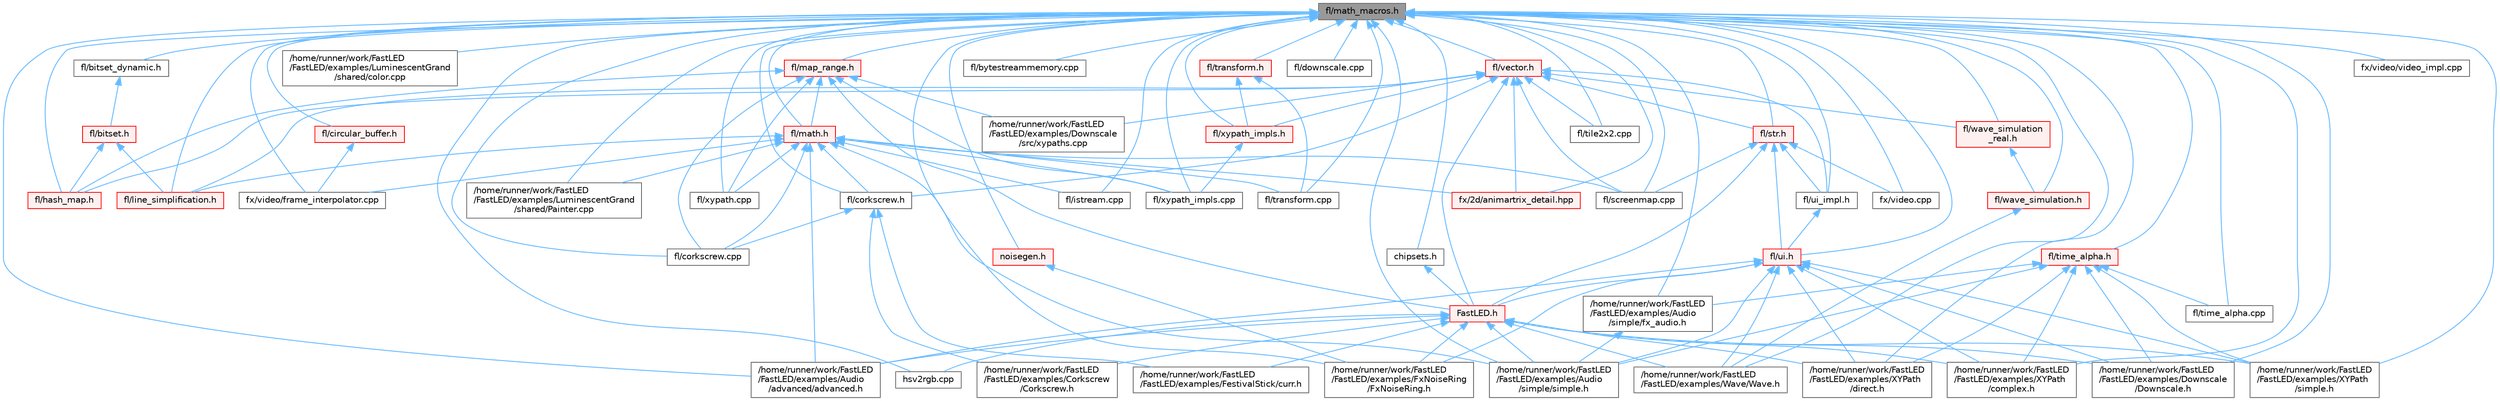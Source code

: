 digraph "fl/math_macros.h"
{
 // INTERACTIVE_SVG=YES
 // LATEX_PDF_SIZE
  bgcolor="transparent";
  edge [fontname=Helvetica,fontsize=10,labelfontname=Helvetica,labelfontsize=10];
  node [fontname=Helvetica,fontsize=10,shape=box,height=0.2,width=0.4];
  Node1 [id="Node000001",label="fl/math_macros.h",height=0.2,width=0.4,color="gray40", fillcolor="grey60", style="filled", fontcolor="black",tooltip=" "];
  Node1 -> Node2 [id="edge1_Node000001_Node000002",dir="back",color="steelblue1",style="solid",tooltip=" "];
  Node2 [id="Node000002",label="/home/runner/work/FastLED\l/FastLED/examples/Audio\l/advanced/advanced.h",height=0.2,width=0.4,color="grey40", fillcolor="white", style="filled",URL="$da/dc7/advanced_8h.html",tooltip=" "];
  Node1 -> Node3 [id="edge2_Node000001_Node000003",dir="back",color="steelblue1",style="solid",tooltip=" "];
  Node3 [id="Node000003",label="/home/runner/work/FastLED\l/FastLED/examples/Audio\l/simple/fx_audio.h",height=0.2,width=0.4,color="grey40", fillcolor="white", style="filled",URL="$dd/da9/fx__audio_8h.html",tooltip=" "];
  Node3 -> Node4 [id="edge3_Node000003_Node000004",dir="back",color="steelblue1",style="solid",tooltip=" "];
  Node4 [id="Node000004",label="/home/runner/work/FastLED\l/FastLED/examples/Audio\l/simple/simple.h",height=0.2,width=0.4,color="grey40", fillcolor="white", style="filled",URL="$db/d49/_audio_2simple_2simple_8h.html",tooltip=" "];
  Node1 -> Node4 [id="edge4_Node000001_Node000004",dir="back",color="steelblue1",style="solid",tooltip=" "];
  Node1 -> Node5 [id="edge5_Node000001_Node000005",dir="back",color="steelblue1",style="solid",tooltip=" "];
  Node5 [id="Node000005",label="/home/runner/work/FastLED\l/FastLED/examples/Downscale\l/Downscale.h",height=0.2,width=0.4,color="grey40", fillcolor="white", style="filled",URL="$d6/d1a/examples_2_downscale_2downscale_8h.html",tooltip=" "];
  Node1 -> Node6 [id="edge6_Node000001_Node000006",dir="back",color="steelblue1",style="solid",tooltip=" "];
  Node6 [id="Node000006",label="/home/runner/work/FastLED\l/FastLED/examples/FxNoiseRing\l/FxNoiseRing.h",height=0.2,width=0.4,color="grey40", fillcolor="white", style="filled",URL="$d5/d77/_fx_noise_ring_8h.html",tooltip=" "];
  Node1 -> Node7 [id="edge7_Node000001_Node000007",dir="back",color="steelblue1",style="solid",tooltip=" "];
  Node7 [id="Node000007",label="/home/runner/work/FastLED\l/FastLED/examples/LuminescentGrand\l/shared/Painter.cpp",height=0.2,width=0.4,color="grey40", fillcolor="white", style="filled",URL="$db/d33/_painter_8cpp.html",tooltip=" "];
  Node1 -> Node8 [id="edge8_Node000001_Node000008",dir="back",color="steelblue1",style="solid",tooltip=" "];
  Node8 [id="Node000008",label="/home/runner/work/FastLED\l/FastLED/examples/LuminescentGrand\l/shared/color.cpp",height=0.2,width=0.4,color="grey40", fillcolor="white", style="filled",URL="$d3/d03/color_8cpp.html",tooltip=" "];
  Node1 -> Node9 [id="edge9_Node000001_Node000009",dir="back",color="steelblue1",style="solid",tooltip=" "];
  Node9 [id="Node000009",label="/home/runner/work/FastLED\l/FastLED/examples/Wave/Wave.h",height=0.2,width=0.4,color="grey40", fillcolor="white", style="filled",URL="$d8/d78/examples_2_wave_2wave_8h.html",tooltip=" "];
  Node1 -> Node10 [id="edge10_Node000001_Node000010",dir="back",color="steelblue1",style="solid",tooltip=" "];
  Node10 [id="Node000010",label="/home/runner/work/FastLED\l/FastLED/examples/XYPath\l/complex.h",height=0.2,width=0.4,color="grey40", fillcolor="white", style="filled",URL="$d7/d3b/complex_8h.html",tooltip=" "];
  Node1 -> Node11 [id="edge11_Node000001_Node000011",dir="back",color="steelblue1",style="solid",tooltip=" "];
  Node11 [id="Node000011",label="/home/runner/work/FastLED\l/FastLED/examples/XYPath\l/direct.h",height=0.2,width=0.4,color="grey40", fillcolor="white", style="filled",URL="$d6/daf/direct_8h.html",tooltip=" "];
  Node1 -> Node12 [id="edge12_Node000001_Node000012",dir="back",color="steelblue1",style="solid",tooltip=" "];
  Node12 [id="Node000012",label="/home/runner/work/FastLED\l/FastLED/examples/XYPath\l/simple.h",height=0.2,width=0.4,color="grey40", fillcolor="white", style="filled",URL="$d3/d52/_x_y_path_2simple_8h.html",tooltip=" "];
  Node1 -> Node13 [id="edge13_Node000001_Node000013",dir="back",color="steelblue1",style="solid",tooltip=" "];
  Node13 [id="Node000013",label="chipsets.h",height=0.2,width=0.4,color="grey40", fillcolor="white", style="filled",URL="$db/d66/chipsets_8h.html",tooltip="Contains the bulk of the definitions for the various LED chipsets supported."];
  Node13 -> Node14 [id="edge14_Node000013_Node000014",dir="back",color="steelblue1",style="solid",tooltip=" "];
  Node14 [id="Node000014",label="FastLED.h",height=0.2,width=0.4,color="red", fillcolor="#FFF0F0", style="filled",URL="$db/d97/_fast_l_e_d_8h.html",tooltip="central include file for FastLED, defines the CFastLED class/object"];
  Node14 -> Node2 [id="edge15_Node000014_Node000002",dir="back",color="steelblue1",style="solid",tooltip=" "];
  Node14 -> Node4 [id="edge16_Node000014_Node000004",dir="back",color="steelblue1",style="solid",tooltip=" "];
  Node14 -> Node36 [id="edge17_Node000014_Node000036",dir="back",color="steelblue1",style="solid",tooltip=" "];
  Node36 [id="Node000036",label="/home/runner/work/FastLED\l/FastLED/examples/Corkscrew\l/Corkscrew.h",height=0.2,width=0.4,color="grey40", fillcolor="white", style="filled",URL="$df/d40/examples_2_corkscrew_2corkscrew_8h.html",tooltip=" "];
  Node14 -> Node5 [id="edge18_Node000014_Node000005",dir="back",color="steelblue1",style="solid",tooltip=" "];
  Node14 -> Node46 [id="edge19_Node000014_Node000046",dir="back",color="steelblue1",style="solid",tooltip=" "];
  Node46 [id="Node000046",label="/home/runner/work/FastLED\l/FastLED/examples/FestivalStick/curr.h",height=0.2,width=0.4,color="grey40", fillcolor="white", style="filled",URL="$d4/d06/curr_8h.html",tooltip=" "];
  Node14 -> Node6 [id="edge20_Node000014_Node000006",dir="back",color="steelblue1",style="solid",tooltip=" "];
  Node14 -> Node9 [id="edge21_Node000014_Node000009",dir="back",color="steelblue1",style="solid",tooltip=" "];
  Node14 -> Node10 [id="edge22_Node000014_Node000010",dir="back",color="steelblue1",style="solid",tooltip=" "];
  Node14 -> Node11 [id="edge23_Node000014_Node000011",dir="back",color="steelblue1",style="solid",tooltip=" "];
  Node14 -> Node12 [id="edge24_Node000014_Node000012",dir="back",color="steelblue1",style="solid",tooltip=" "];
  Node14 -> Node141 [id="edge25_Node000014_Node000141",dir="back",color="steelblue1",style="solid",tooltip=" "];
  Node141 [id="Node000141",label="hsv2rgb.cpp",height=0.2,width=0.4,color="grey40", fillcolor="white", style="filled",URL="$df/d9d/hsv2rgb_8cpp.html",tooltip="Functions to convert from the HSV colorspace to the RGB colorspace."];
  Node1 -> Node162 [id="edge26_Node000001_Node000162",dir="back",color="steelblue1",style="solid",tooltip=" "];
  Node162 [id="Node000162",label="fl/bitset_dynamic.h",height=0.2,width=0.4,color="grey40", fillcolor="white", style="filled",URL="$de/d7a/bitset__dynamic_8h.html",tooltip=" "];
  Node162 -> Node163 [id="edge27_Node000162_Node000163",dir="back",color="steelblue1",style="solid",tooltip=" "];
  Node163 [id="Node000163",label="fl/bitset.h",height=0.2,width=0.4,color="red", fillcolor="#FFF0F0", style="filled",URL="$d1/d69/bitset_8h.html",tooltip=" "];
  Node163 -> Node280 [id="edge28_Node000163_Node000280",dir="back",color="steelblue1",style="solid",tooltip=" "];
  Node280 [id="Node000280",label="fl/hash_map.h",height=0.2,width=0.4,color="red", fillcolor="#FFF0F0", style="filled",URL="$d6/d13/hash__map_8h.html",tooltip=" "];
  Node163 -> Node303 [id="edge29_Node000163_Node000303",dir="back",color="steelblue1",style="solid",tooltip=" "];
  Node303 [id="Node000303",label="fl/line_simplification.h",height=0.2,width=0.4,color="red", fillcolor="#FFF0F0", style="filled",URL="$d8/da7/line__simplification_8h.html",tooltip=" "];
  Node1 -> Node259 [id="edge30_Node000001_Node000259",dir="back",color="steelblue1",style="solid",tooltip=" "];
  Node259 [id="Node000259",label="fl/bytestreammemory.cpp",height=0.2,width=0.4,color="grey40", fillcolor="white", style="filled",URL="$de/d95/bytestreammemory_8cpp.html",tooltip=" "];
  Node1 -> Node257 [id="edge31_Node000001_Node000257",dir="back",color="steelblue1",style="solid",tooltip=" "];
  Node257 [id="Node000257",label="fl/circular_buffer.h",height=0.2,width=0.4,color="red", fillcolor="#FFF0F0", style="filled",URL="$d9/d43/circular__buffer_8h.html",tooltip=" "];
  Node257 -> Node199 [id="edge32_Node000257_Node000199",dir="back",color="steelblue1",style="solid",tooltip=" "];
  Node199 [id="Node000199",label="fx/video/frame_interpolator.cpp",height=0.2,width=0.4,color="grey40", fillcolor="white", style="filled",URL="$d5/da4/frame__interpolator_8cpp.html",tooltip=" "];
  Node1 -> Node167 [id="edge33_Node000001_Node000167",dir="back",color="steelblue1",style="solid",tooltip=" "];
  Node167 [id="Node000167",label="fl/corkscrew.cpp",height=0.2,width=0.4,color="grey40", fillcolor="white", style="filled",URL="$d3/d9b/corkscrew_8cpp.html",tooltip=" "];
  Node1 -> Node166 [id="edge34_Node000001_Node000166",dir="back",color="steelblue1",style="solid",tooltip=" "];
  Node166 [id="Node000166",label="fl/corkscrew.h",height=0.2,width=0.4,color="grey40", fillcolor="white", style="filled",URL="$d1/dd4/src_2fl_2corkscrew_8h.html",tooltip="Corkscrew LED strip projection and rendering."];
  Node166 -> Node36 [id="edge35_Node000166_Node000036",dir="back",color="steelblue1",style="solid",tooltip=" "];
  Node166 -> Node46 [id="edge36_Node000166_Node000046",dir="back",color="steelblue1",style="solid",tooltip=" "];
  Node166 -> Node167 [id="edge37_Node000166_Node000167",dir="back",color="steelblue1",style="solid",tooltip=" "];
  Node1 -> Node227 [id="edge38_Node000001_Node000227",dir="back",color="steelblue1",style="solid",tooltip=" "];
  Node227 [id="Node000227",label="fl/downscale.cpp",height=0.2,width=0.4,color="grey40", fillcolor="white", style="filled",URL="$d8/df9/downscale_8cpp.html",tooltip=" "];
  Node1 -> Node280 [id="edge39_Node000001_Node000280",dir="back",color="steelblue1",style="solid",tooltip=" "];
  Node1 -> Node289 [id="edge40_Node000001_Node000289",dir="back",color="steelblue1",style="solid",tooltip=" "];
  Node289 [id="Node000289",label="fl/istream.cpp",height=0.2,width=0.4,color="grey40", fillcolor="white", style="filled",URL="$d7/d52/istream_8cpp.html",tooltip=" "];
  Node1 -> Node303 [id="edge41_Node000001_Node000303",dir="back",color="steelblue1",style="solid",tooltip=" "];
  Node1 -> Node364 [id="edge42_Node000001_Node000364",dir="back",color="steelblue1",style="solid",tooltip=" "];
  Node364 [id="Node000364",label="fl/map_range.h",height=0.2,width=0.4,color="red", fillcolor="#FFF0F0", style="filled",URL="$d1/d47/map__range_8h.html",tooltip=" "];
  Node364 -> Node209 [id="edge43_Node000364_Node000209",dir="back",color="steelblue1",style="solid",tooltip=" "];
  Node209 [id="Node000209",label="/home/runner/work/FastLED\l/FastLED/examples/Downscale\l/src/xypaths.cpp",height=0.2,width=0.4,color="grey40", fillcolor="white", style="filled",URL="$dd/d96/_downscale_2src_2xypaths_8cpp.html",tooltip=" "];
  Node364 -> Node14 [id="edge44_Node000364_Node000014",dir="back",color="steelblue1",style="solid",tooltip=" "];
  Node364 -> Node167 [id="edge45_Node000364_Node000167",dir="back",color="steelblue1",style="solid",tooltip=" "];
  Node364 -> Node280 [id="edge46_Node000364_Node000280",dir="back",color="steelblue1",style="solid",tooltip=" "];
  Node364 -> Node365 [id="edge47_Node000364_Node000365",dir="back",color="steelblue1",style="solid",tooltip=" "];
  Node365 [id="Node000365",label="fl/math.h",height=0.2,width=0.4,color="red", fillcolor="#FFF0F0", style="filled",URL="$df/db1/math_8h.html",tooltip=" "];
  Node365 -> Node2 [id="edge48_Node000365_Node000002",dir="back",color="steelblue1",style="solid",tooltip=" "];
  Node365 -> Node4 [id="edge49_Node000365_Node000004",dir="back",color="steelblue1",style="solid",tooltip=" "];
  Node365 -> Node7 [id="edge50_Node000365_Node000007",dir="back",color="steelblue1",style="solid",tooltip=" "];
  Node365 -> Node167 [id="edge51_Node000365_Node000167",dir="back",color="steelblue1",style="solid",tooltip=" "];
  Node365 -> Node166 [id="edge52_Node000365_Node000166",dir="back",color="steelblue1",style="solid",tooltip=" "];
  Node365 -> Node289 [id="edge53_Node000365_Node000289",dir="back",color="steelblue1",style="solid",tooltip=" "];
  Node365 -> Node303 [id="edge54_Node000365_Node000303",dir="back",color="steelblue1",style="solid",tooltip=" "];
  Node365 -> Node204 [id="edge55_Node000365_Node000204",dir="back",color="steelblue1",style="solid",tooltip=" "];
  Node204 [id="Node000204",label="fl/screenmap.cpp",height=0.2,width=0.4,color="grey40", fillcolor="white", style="filled",URL="$d9/d6f/screenmap_8cpp.html",tooltip=" "];
  Node365 -> Node206 [id="edge56_Node000365_Node000206",dir="back",color="steelblue1",style="solid",tooltip=" "];
  Node206 [id="Node000206",label="fl/transform.cpp",height=0.2,width=0.4,color="grey40", fillcolor="white", style="filled",URL="$d8/d8c/transform_8cpp.html",tooltip=" "];
  Node365 -> Node175 [id="edge57_Node000365_Node000175",dir="back",color="steelblue1",style="solid",tooltip=" "];
  Node175 [id="Node000175",label="fl/xypath.cpp",height=0.2,width=0.4,color="grey40", fillcolor="white", style="filled",URL="$d4/d78/xypath_8cpp.html",tooltip=" "];
  Node365 -> Node176 [id="edge58_Node000365_Node000176",dir="back",color="steelblue1",style="solid",tooltip=" "];
  Node176 [id="Node000176",label="fl/xypath_impls.cpp",height=0.2,width=0.4,color="grey40", fillcolor="white", style="filled",URL="$d4/db1/xypath__impls_8cpp.html",tooltip=" "];
  Node365 -> Node306 [id="edge59_Node000365_Node000306",dir="back",color="steelblue1",style="solid",tooltip=" "];
  Node306 [id="Node000306",label="fx/2d/animartrix_detail.hpp",height=0.2,width=0.4,color="red", fillcolor="#FFF0F0", style="filled",URL="$d3/d3b/animartrix__detail_8hpp.html",tooltip=" "];
  Node365 -> Node199 [id="edge60_Node000365_Node000199",dir="back",color="steelblue1",style="solid",tooltip=" "];
  Node364 -> Node175 [id="edge61_Node000364_Node000175",dir="back",color="steelblue1",style="solid",tooltip=" "];
  Node364 -> Node176 [id="edge62_Node000364_Node000176",dir="back",color="steelblue1",style="solid",tooltip=" "];
  Node1 -> Node365 [id="edge63_Node000001_Node000365",dir="back",color="steelblue1",style="solid",tooltip=" "];
  Node1 -> Node204 [id="edge64_Node000001_Node000204",dir="back",color="steelblue1",style="solid",tooltip=" "];
  Node1 -> Node278 [id="edge65_Node000001_Node000278",dir="back",color="steelblue1",style="solid",tooltip=" "];
  Node278 [id="Node000278",label="fl/str.h",height=0.2,width=0.4,color="red", fillcolor="#FFF0F0", style="filled",URL="$d1/d93/str_8h.html",tooltip=" "];
  Node278 -> Node14 [id="edge66_Node000278_Node000014",dir="back",color="steelblue1",style="solid",tooltip=" "];
  Node278 -> Node204 [id="edge67_Node000278_Node000204",dir="back",color="steelblue1",style="solid",tooltip=" "];
  Node278 -> Node186 [id="edge68_Node000278_Node000186",dir="back",color="steelblue1",style="solid",tooltip=" "];
  Node186 [id="Node000186",label="fl/ui.h",height=0.2,width=0.4,color="red", fillcolor="#FFF0F0", style="filled",URL="$d9/d3b/ui_8h.html",tooltip=" "];
  Node186 -> Node2 [id="edge69_Node000186_Node000002",dir="back",color="steelblue1",style="solid",tooltip=" "];
  Node186 -> Node4 [id="edge70_Node000186_Node000004",dir="back",color="steelblue1",style="solid",tooltip=" "];
  Node186 -> Node5 [id="edge71_Node000186_Node000005",dir="back",color="steelblue1",style="solid",tooltip=" "];
  Node186 -> Node6 [id="edge72_Node000186_Node000006",dir="back",color="steelblue1",style="solid",tooltip=" "];
  Node186 -> Node9 [id="edge73_Node000186_Node000009",dir="back",color="steelblue1",style="solid",tooltip=" "];
  Node186 -> Node10 [id="edge74_Node000186_Node000010",dir="back",color="steelblue1",style="solid",tooltip=" "];
  Node186 -> Node11 [id="edge75_Node000186_Node000011",dir="back",color="steelblue1",style="solid",tooltip=" "];
  Node186 -> Node12 [id="edge76_Node000186_Node000012",dir="back",color="steelblue1",style="solid",tooltip=" "];
  Node186 -> Node14 [id="edge77_Node000186_Node000014",dir="back",color="steelblue1",style="solid",tooltip=" "];
  Node278 -> Node268 [id="edge78_Node000278_Node000268",dir="back",color="steelblue1",style="solid",tooltip=" "];
  Node268 [id="Node000268",label="fl/ui_impl.h",height=0.2,width=0.4,color="grey40", fillcolor="white", style="filled",URL="$d6/dc0/ui__impl_8h.html",tooltip=" "];
  Node268 -> Node186 [id="edge79_Node000268_Node000186",dir="back",color="steelblue1",style="solid",tooltip=" "];
  Node278 -> Node198 [id="edge80_Node000278_Node000198",dir="back",color="steelblue1",style="solid",tooltip=" "];
  Node198 [id="Node000198",label="fx/video.cpp",height=0.2,width=0.4,color="grey40", fillcolor="white", style="filled",URL="$d0/d05/video_8cpp.html",tooltip=" "];
  Node1 -> Node174 [id="edge81_Node000001_Node000174",dir="back",color="steelblue1",style="solid",tooltip=" "];
  Node174 [id="Node000174",label="fl/tile2x2.cpp",height=0.2,width=0.4,color="grey40", fillcolor="white", style="filled",URL="$db/d15/tile2x2_8cpp.html",tooltip=" "];
  Node1 -> Node324 [id="edge82_Node000001_Node000324",dir="back",color="steelblue1",style="solid",tooltip=" "];
  Node324 [id="Node000324",label="fl/time_alpha.cpp",height=0.2,width=0.4,color="grey40", fillcolor="white", style="filled",URL="$d6/d07/time__alpha_8cpp.html",tooltip=" "];
  Node1 -> Node325 [id="edge83_Node000001_Node000325",dir="back",color="steelblue1",style="solid",tooltip=" "];
  Node325 [id="Node000325",label="fl/time_alpha.h",height=0.2,width=0.4,color="red", fillcolor="#FFF0F0", style="filled",URL="$d0/d87/time__alpha_8h.html",tooltip=" "];
  Node325 -> Node3 [id="edge84_Node000325_Node000003",dir="back",color="steelblue1",style="solid",tooltip=" "];
  Node325 -> Node4 [id="edge85_Node000325_Node000004",dir="back",color="steelblue1",style="solid",tooltip=" "];
  Node325 -> Node5 [id="edge86_Node000325_Node000005",dir="back",color="steelblue1",style="solid",tooltip=" "];
  Node325 -> Node10 [id="edge87_Node000325_Node000010",dir="back",color="steelblue1",style="solid",tooltip=" "];
  Node325 -> Node11 [id="edge88_Node000325_Node000011",dir="back",color="steelblue1",style="solid",tooltip=" "];
  Node325 -> Node12 [id="edge89_Node000325_Node000012",dir="back",color="steelblue1",style="solid",tooltip=" "];
  Node325 -> Node324 [id="edge90_Node000325_Node000324",dir="back",color="steelblue1",style="solid",tooltip=" "];
  Node1 -> Node206 [id="edge91_Node000001_Node000206",dir="back",color="steelblue1",style="solid",tooltip=" "];
  Node1 -> Node207 [id="edge92_Node000001_Node000207",dir="back",color="steelblue1",style="solid",tooltip=" "];
  Node207 [id="Node000207",label="fl/transform.h",height=0.2,width=0.4,color="red", fillcolor="#FFF0F0", style="filled",URL="$d2/d80/transform_8h.html",tooltip=" "];
  Node207 -> Node206 [id="edge93_Node000207_Node000206",dir="back",color="steelblue1",style="solid",tooltip=" "];
  Node207 -> Node214 [id="edge94_Node000207_Node000214",dir="back",color="steelblue1",style="solid",tooltip=" "];
  Node214 [id="Node000214",label="fl/xypath_impls.h",height=0.2,width=0.4,color="red", fillcolor="#FFF0F0", style="filled",URL="$d8/d5f/xypath__impls_8h.html",tooltip=" "];
  Node214 -> Node176 [id="edge95_Node000214_Node000176",dir="back",color="steelblue1",style="solid",tooltip=" "];
  Node1 -> Node186 [id="edge96_Node000001_Node000186",dir="back",color="steelblue1",style="solid",tooltip=" "];
  Node1 -> Node268 [id="edge97_Node000001_Node000268",dir="back",color="steelblue1",style="solid",tooltip=" "];
  Node1 -> Node302 [id="edge98_Node000001_Node000302",dir="back",color="steelblue1",style="solid",tooltip=" "];
  Node302 [id="Node000302",label="fl/vector.h",height=0.2,width=0.4,color="red", fillcolor="#FFF0F0", style="filled",URL="$d6/d68/vector_8h.html",tooltip=" "];
  Node302 -> Node209 [id="edge99_Node000302_Node000209",dir="back",color="steelblue1",style="solid",tooltip=" "];
  Node302 -> Node14 [id="edge100_Node000302_Node000014",dir="back",color="steelblue1",style="solid",tooltip=" "];
  Node302 -> Node166 [id="edge101_Node000302_Node000166",dir="back",color="steelblue1",style="solid",tooltip=" "];
  Node302 -> Node280 [id="edge102_Node000302_Node000280",dir="back",color="steelblue1",style="solid",tooltip=" "];
  Node302 -> Node303 [id="edge103_Node000302_Node000303",dir="back",color="steelblue1",style="solid",tooltip=" "];
  Node302 -> Node204 [id="edge104_Node000302_Node000204",dir="back",color="steelblue1",style="solid",tooltip=" "];
  Node302 -> Node278 [id="edge105_Node000302_Node000278",dir="back",color="steelblue1",style="solid",tooltip=" "];
  Node302 -> Node174 [id="edge106_Node000302_Node000174",dir="back",color="steelblue1",style="solid",tooltip=" "];
  Node302 -> Node268 [id="edge107_Node000302_Node000268",dir="back",color="steelblue1",style="solid",tooltip=" "];
  Node302 -> Node239 [id="edge108_Node000302_Node000239",dir="back",color="steelblue1",style="solid",tooltip=" "];
  Node239 [id="Node000239",label="fl/wave_simulation\l_real.h",height=0.2,width=0.4,color="red", fillcolor="#FFF0F0", style="filled",URL="$dd/d8e/wave__simulation__real_8h.html",tooltip=" "];
  Node239 -> Node178 [id="edge109_Node000239_Node000178",dir="back",color="steelblue1",style="solid",tooltip=" "];
  Node178 [id="Node000178",label="fl/wave_simulation.h",height=0.2,width=0.4,color="red", fillcolor="#FFF0F0", style="filled",URL="$dc/d36/wave__simulation_8h.html",tooltip=" "];
  Node178 -> Node9 [id="edge110_Node000178_Node000009",dir="back",color="steelblue1",style="solid",tooltip=" "];
  Node302 -> Node214 [id="edge111_Node000302_Node000214",dir="back",color="steelblue1",style="solid",tooltip=" "];
  Node302 -> Node306 [id="edge112_Node000302_Node000306",dir="back",color="steelblue1",style="solid",tooltip=" "];
  Node1 -> Node178 [id="edge113_Node000001_Node000178",dir="back",color="steelblue1",style="solid",tooltip=" "];
  Node1 -> Node239 [id="edge114_Node000001_Node000239",dir="back",color="steelblue1",style="solid",tooltip=" "];
  Node1 -> Node175 [id="edge115_Node000001_Node000175",dir="back",color="steelblue1",style="solid",tooltip=" "];
  Node1 -> Node176 [id="edge116_Node000001_Node000176",dir="back",color="steelblue1",style="solid",tooltip=" "];
  Node1 -> Node214 [id="edge117_Node000001_Node000214",dir="back",color="steelblue1",style="solid",tooltip=" "];
  Node1 -> Node306 [id="edge118_Node000001_Node000306",dir="back",color="steelblue1",style="solid",tooltip=" "];
  Node1 -> Node198 [id="edge119_Node000001_Node000198",dir="back",color="steelblue1",style="solid",tooltip=" "];
  Node1 -> Node199 [id="edge120_Node000001_Node000199",dir="back",color="steelblue1",style="solid",tooltip=" "];
  Node1 -> Node202 [id="edge121_Node000001_Node000202",dir="back",color="steelblue1",style="solid",tooltip=" "];
  Node202 [id="Node000202",label="fx/video/video_impl.cpp",height=0.2,width=0.4,color="grey40", fillcolor="white", style="filled",URL="$d0/d7f/video__impl_8cpp.html",tooltip=" "];
  Node1 -> Node141 [id="edge122_Node000001_Node000141",dir="back",color="steelblue1",style="solid",tooltip=" "];
  Node1 -> Node333 [id="edge123_Node000001_Node000333",dir="back",color="steelblue1",style="solid",tooltip=" "];
  Node333 [id="Node000333",label="noisegen.h",height=0.2,width=0.4,color="red", fillcolor="#FFF0F0", style="filled",URL="$d8/d10/noisegen_8h.html",tooltip="Noise generation classes."];
  Node333 -> Node6 [id="edge124_Node000333_Node000006",dir="back",color="steelblue1",style="solid",tooltip=" "];
}
